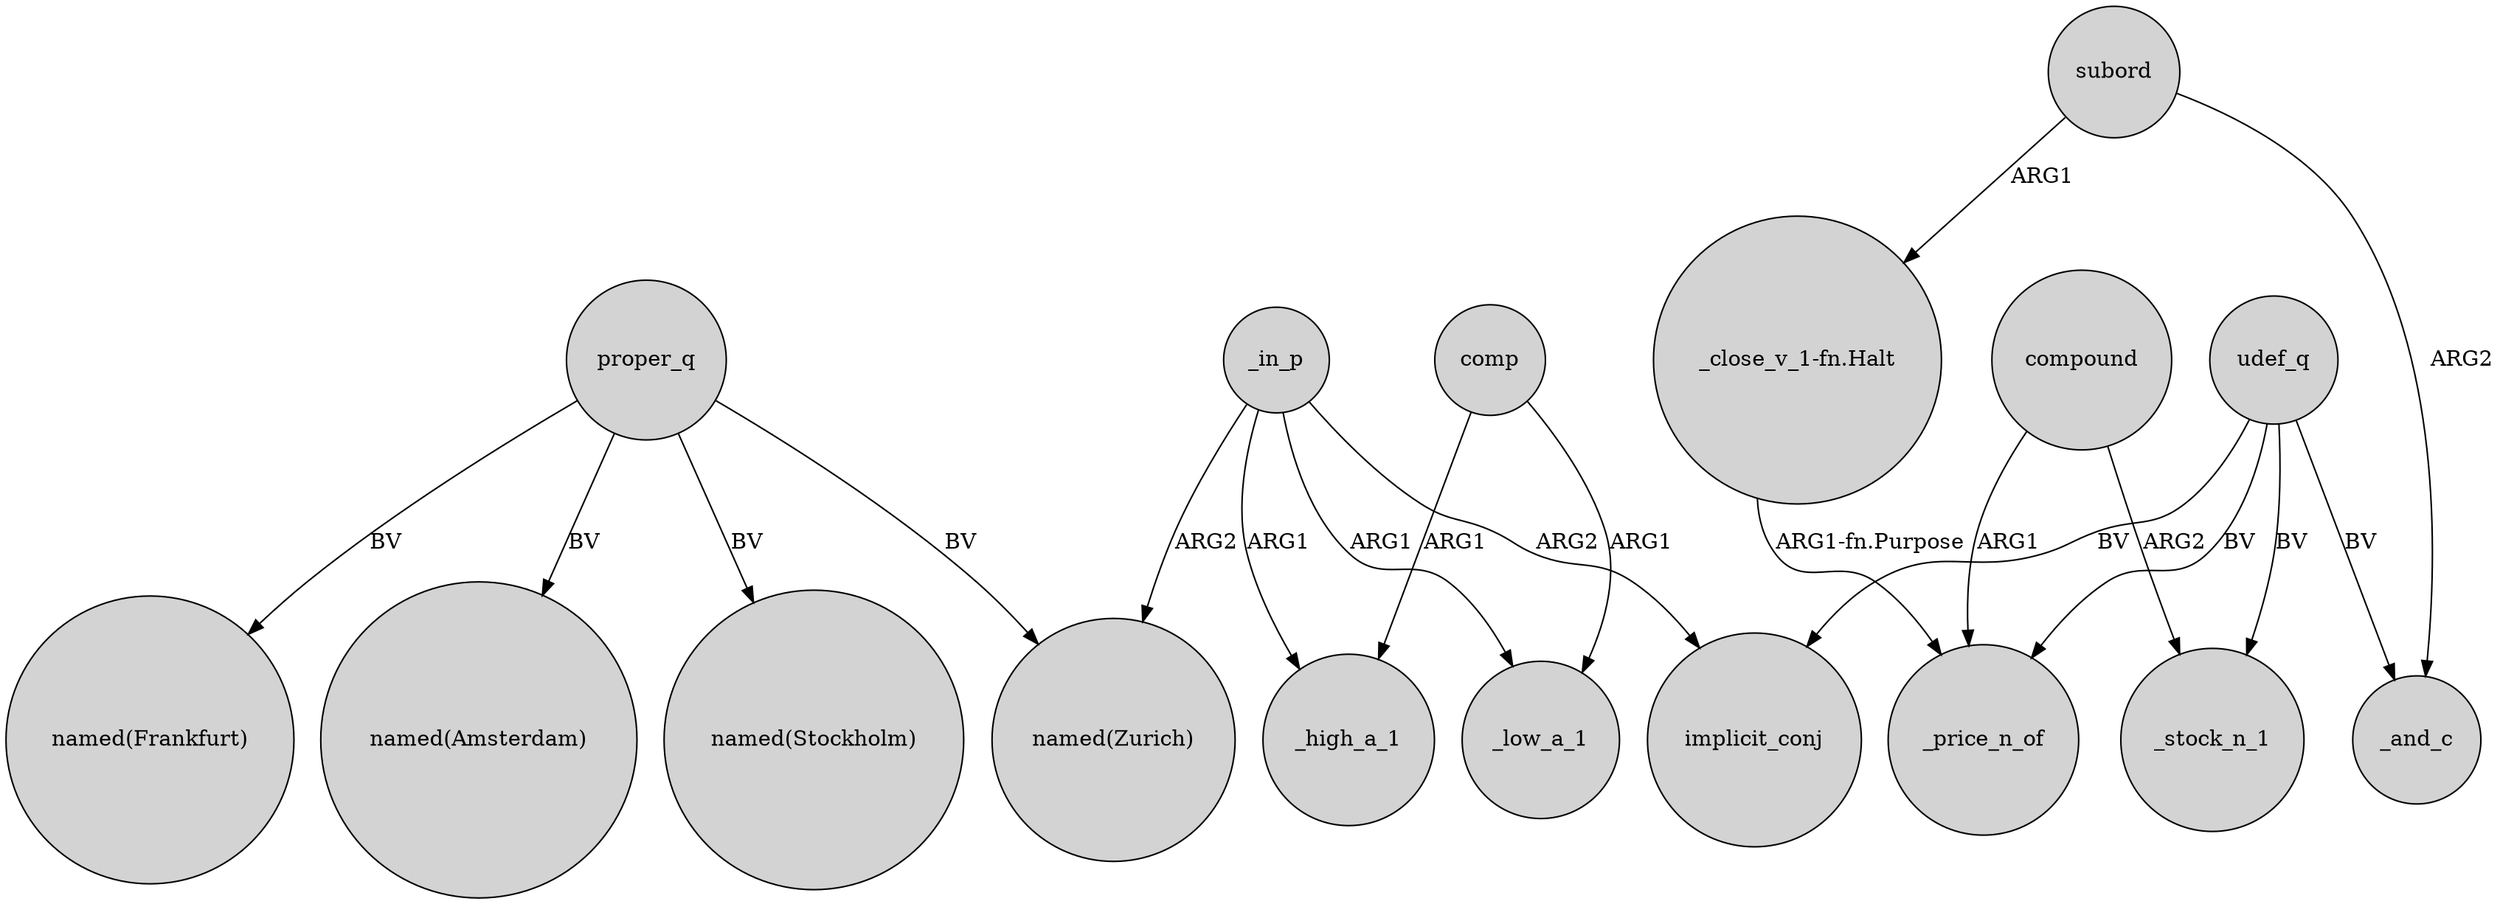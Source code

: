 digraph {
	node [shape=circle style=filled]
	proper_q -> "named(Stockholm)" [label=BV]
	proper_q -> "named(Frankfurt)" [label=BV]
	comp -> _low_a_1 [label=ARG1]
	udef_q -> _price_n_of [label=BV]
	_in_p -> implicit_conj [label=ARG2]
	subord -> "_close_v_1-fn.Halt" [label=ARG1]
	subord -> _and_c [label=ARG2]
	udef_q -> _and_c [label=BV]
	_in_p -> _high_a_1 [label=ARG1]
	udef_q -> _stock_n_1 [label=BV]
	proper_q -> "named(Zurich)" [label=BV]
	_in_p -> "named(Zurich)" [label=ARG2]
	comp -> _high_a_1 [label=ARG1]
	compound -> _stock_n_1 [label=ARG2]
	_in_p -> _low_a_1 [label=ARG1]
	"_close_v_1-fn.Halt" -> _price_n_of [label="ARG1-fn.Purpose"]
	compound -> _price_n_of [label=ARG1]
	udef_q -> implicit_conj [label=BV]
	proper_q -> "named(Amsterdam)" [label=BV]
}
